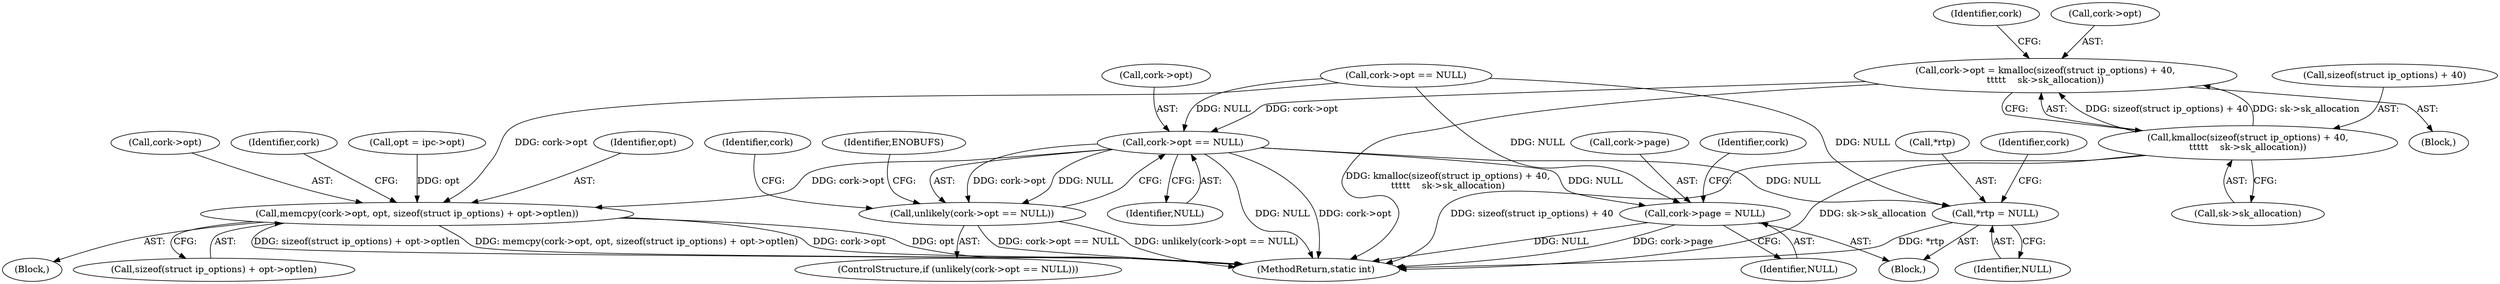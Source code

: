 digraph "1_linux_f6d8bd051c391c1c0458a30b2a7abcd939329259_24@API" {
"1000130" [label="(Call,cork->opt = kmalloc(sizeof(struct ip_options) + 40,\n\t\t\t\t\t    sk->sk_allocation))"];
"1000134" [label="(Call,kmalloc(sizeof(struct ip_options) + 40,\n\t\t\t\t\t    sk->sk_allocation))"];
"1000144" [label="(Call,cork->opt == NULL)"];
"1000143" [label="(Call,unlikely(cork->opt == NULL))"];
"1000152" [label="(Call,memcpy(cork->opt, opt, sizeof(struct ip_options) + opt->optlen))"];
"1000186" [label="(Call,*rtp = NULL)"];
"1000233" [label="(Call,cork->page = NULL)"];
"1000146" [label="(Identifier,cork)"];
"1000154" [label="(Identifier,cork)"];
"1000139" [label="(Call,sk->sk_allocation)"];
"1000115" [label="(Call,opt = ipc->opt)"];
"1000186" [label="(Call,*rtp = NULL)"];
"1000245" [label="(MethodReturn,static int)"];
"1000233" [label="(Call,cork->page = NULL)"];
"1000156" [label="(Identifier,opt)"];
"1000145" [label="(Call,cork->opt)"];
"1000237" [label="(Identifier,NULL)"];
"1000135" [label="(Call,sizeof(struct ip_options) + 40)"];
"1000187" [label="(Call,*rtp)"];
"1000122" [label="(Block,)"];
"1000234" [label="(Call,cork->page)"];
"1000157" [label="(Call,sizeof(struct ip_options) + opt->optlen)"];
"1000131" [label="(Call,cork->opt)"];
"1000148" [label="(Identifier,NULL)"];
"1000129" [label="(Block,)"];
"1000152" [label="(Call,memcpy(cork->opt, opt, sizeof(struct ip_options) + opt->optlen))"];
"1000153" [label="(Call,cork->opt)"];
"1000130" [label="(Call,cork->opt = kmalloc(sizeof(struct ip_options) + 40,\n\t\t\t\t\t    sk->sk_allocation))"];
"1000240" [label="(Identifier,cork)"];
"1000189" [label="(Identifier,NULL)"];
"1000151" [label="(Identifier,ENOBUFS)"];
"1000142" [label="(ControlStructure,if (unlikely(cork->opt == NULL)))"];
"1000143" [label="(Call,unlikely(cork->opt == NULL))"];
"1000107" [label="(Block,)"];
"1000192" [label="(Identifier,cork)"];
"1000124" [label="(Call,cork->opt == NULL)"];
"1000165" [label="(Identifier,cork)"];
"1000134" [label="(Call,kmalloc(sizeof(struct ip_options) + 40,\n\t\t\t\t\t    sk->sk_allocation))"];
"1000144" [label="(Call,cork->opt == NULL)"];
"1000130" -> "1000129"  [label="AST: "];
"1000130" -> "1000134"  [label="CFG: "];
"1000131" -> "1000130"  [label="AST: "];
"1000134" -> "1000130"  [label="AST: "];
"1000146" -> "1000130"  [label="CFG: "];
"1000130" -> "1000245"  [label="DDG: kmalloc(sizeof(struct ip_options) + 40,\n\t\t\t\t\t    sk->sk_allocation)"];
"1000134" -> "1000130"  [label="DDG: sizeof(struct ip_options) + 40"];
"1000134" -> "1000130"  [label="DDG: sk->sk_allocation"];
"1000130" -> "1000144"  [label="DDG: cork->opt"];
"1000134" -> "1000139"  [label="CFG: "];
"1000135" -> "1000134"  [label="AST: "];
"1000139" -> "1000134"  [label="AST: "];
"1000134" -> "1000245"  [label="DDG: sk->sk_allocation"];
"1000134" -> "1000245"  [label="DDG: sizeof(struct ip_options) + 40"];
"1000144" -> "1000143"  [label="AST: "];
"1000144" -> "1000148"  [label="CFG: "];
"1000145" -> "1000144"  [label="AST: "];
"1000148" -> "1000144"  [label="AST: "];
"1000143" -> "1000144"  [label="CFG: "];
"1000144" -> "1000245"  [label="DDG: NULL"];
"1000144" -> "1000245"  [label="DDG: cork->opt"];
"1000144" -> "1000143"  [label="DDG: cork->opt"];
"1000144" -> "1000143"  [label="DDG: NULL"];
"1000124" -> "1000144"  [label="DDG: NULL"];
"1000144" -> "1000152"  [label="DDG: cork->opt"];
"1000144" -> "1000186"  [label="DDG: NULL"];
"1000144" -> "1000233"  [label="DDG: NULL"];
"1000143" -> "1000142"  [label="AST: "];
"1000151" -> "1000143"  [label="CFG: "];
"1000154" -> "1000143"  [label="CFG: "];
"1000143" -> "1000245"  [label="DDG: cork->opt == NULL"];
"1000143" -> "1000245"  [label="DDG: unlikely(cork->opt == NULL)"];
"1000152" -> "1000122"  [label="AST: "];
"1000152" -> "1000157"  [label="CFG: "];
"1000153" -> "1000152"  [label="AST: "];
"1000156" -> "1000152"  [label="AST: "];
"1000157" -> "1000152"  [label="AST: "];
"1000165" -> "1000152"  [label="CFG: "];
"1000152" -> "1000245"  [label="DDG: sizeof(struct ip_options) + opt->optlen"];
"1000152" -> "1000245"  [label="DDG: memcpy(cork->opt, opt, sizeof(struct ip_options) + opt->optlen)"];
"1000152" -> "1000245"  [label="DDG: cork->opt"];
"1000152" -> "1000245"  [label="DDG: opt"];
"1000124" -> "1000152"  [label="DDG: cork->opt"];
"1000115" -> "1000152"  [label="DDG: opt"];
"1000186" -> "1000107"  [label="AST: "];
"1000186" -> "1000189"  [label="CFG: "];
"1000187" -> "1000186"  [label="AST: "];
"1000189" -> "1000186"  [label="AST: "];
"1000192" -> "1000186"  [label="CFG: "];
"1000186" -> "1000245"  [label="DDG: *rtp"];
"1000124" -> "1000186"  [label="DDG: NULL"];
"1000233" -> "1000107"  [label="AST: "];
"1000233" -> "1000237"  [label="CFG: "];
"1000234" -> "1000233"  [label="AST: "];
"1000237" -> "1000233"  [label="AST: "];
"1000240" -> "1000233"  [label="CFG: "];
"1000233" -> "1000245"  [label="DDG: NULL"];
"1000233" -> "1000245"  [label="DDG: cork->page"];
"1000124" -> "1000233"  [label="DDG: NULL"];
}
